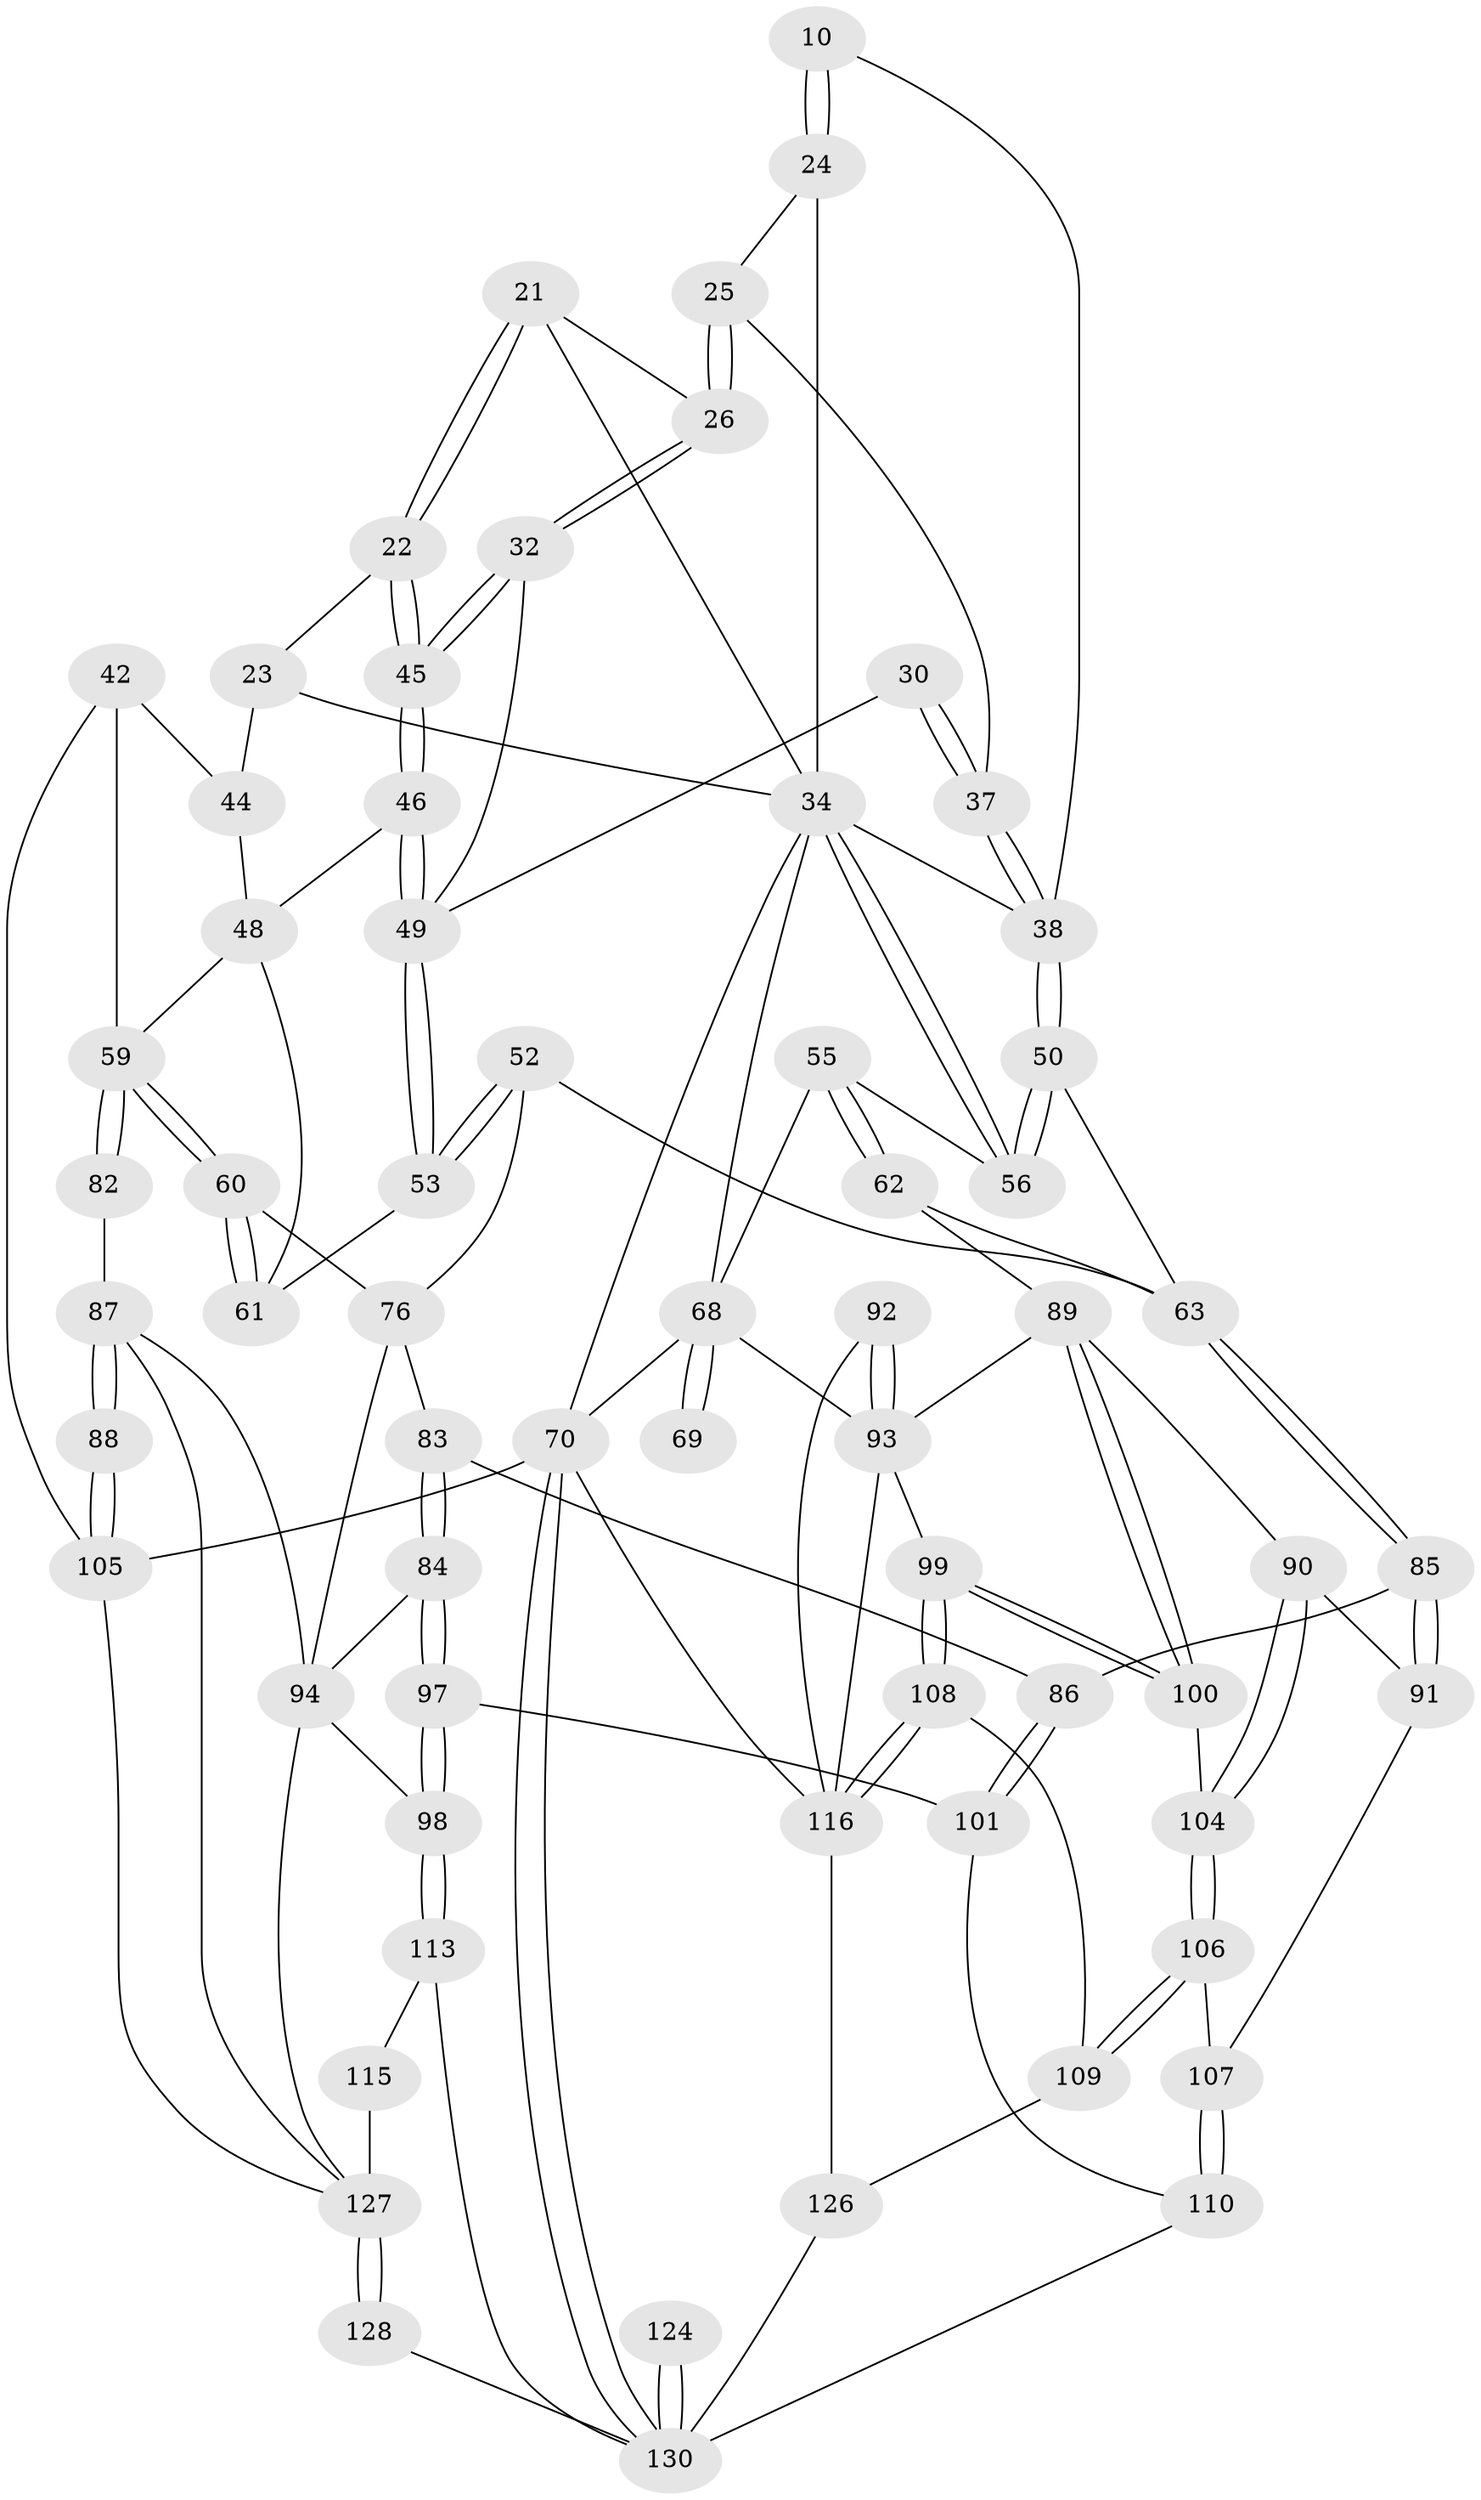 // original degree distribution, {4: 0.23846153846153847, 5: 0.5, 3: 0.023076923076923078, 6: 0.23846153846153847}
// Generated by graph-tools (version 1.1) at 2025/01/03/09/25 05:01:42]
// undirected, 65 vertices, 147 edges
graph export_dot {
graph [start="1"]
  node [color=gray90,style=filled];
  10 [pos="+0.6782051923642067+0.12725078958034"];
  21 [pos="+0.4349820274578655+0.13157235730893274"];
  22 [pos="+0.34143695601130075+0.18691230352753505"];
  23 [pos="+0.31761184920365204+0.17320089785806383",super="+14"];
  24 [pos="+0.556590705151883+0.10672722924395997",super="+6"];
  25 [pos="+0.5555456622047235+0.11044484362561499"];
  26 [pos="+0.4773800468259464+0.17513381796409466"];
  30 [pos="+0.5306152271679302+0.24088528835777592"];
  32 [pos="+0.47689734122798483+0.19127959832225727"];
  34 [pos="+0.761574820977242+0.2529120663489191",super="+33"];
  37 [pos="+0.585344334688028+0.2670004044984758",super="+28+29"];
  38 [pos="+0.5873907422693139+0.2693283043987863",super="+35+27"];
  42 [pos="+0+0.36464173778370673",super="+41+18"];
  44 [pos="+0.2346658036936082+0.2771130000166471",super="+36+19"];
  45 [pos="+0.3907351366809234+0.2545837909164673"];
  46 [pos="+0.3912003675463605+0.27922358190510566"];
  48 [pos="+0.23532301817601292+0.27799105039729805",super="+47"];
  49 [pos="+0.43920644066942827+0.31360895532317357",super="+31"];
  50 [pos="+0.6006811310943099+0.35288454048037704"];
  52 [pos="+0.5378994166638595+0.4326845521225005"];
  53 [pos="+0.49231202210740455+0.40115154170769574"];
  55 [pos="+0.8058434469187447+0.3627636813811379"];
  56 [pos="+0.7601455647498894+0.27764824183628317"];
  59 [pos="+0.25409100834413073+0.44038266205013915",super="+57+58"];
  60 [pos="+0.31283088721022956+0.4231662903550852"];
  61 [pos="+0.3241499380459144+0.4117067561862841"];
  62 [pos="+0.6482069756022782+0.45817352337787703"];
  63 [pos="+0.5954212487309688+0.454112584287969",super="+51"];
  68 [pos="+1+0.2992594771842944",super="+39+64"];
  69 [pos="+0.8965750546021164+0.4075389930671509"];
  70 [pos="+1+1",super="+11"];
  76 [pos="+0.3806197934070455+0.496367529429546",super="+75"];
  82 [pos="+0.22578453660855166+0.4651777249329562"];
  83 [pos="+0.4429364024738561+0.5523017446295324"];
  84 [pos="+0.3855613332293199+0.6119178950604856"];
  85 [pos="+0.5945569637351473+0.47227962336570806"];
  86 [pos="+0.49466688040479856+0.6017145514028712"];
  87 [pos="+0.018906204393598212+0.6852176535103452",super="+81"];
  88 [pos="+0+0.6312906598610876"];
  89 [pos="+0.7715436544825274+0.562676781914383",super="+67"];
  90 [pos="+0.6744139297873247+0.6104490117740833"];
  91 [pos="+0.6152572271862152+0.5932579356503604"];
  92 [pos="+0.9862077512311266+0.6605610726778522"];
  93 [pos="+0.9552311266719978+0.6603346778416196",super="+66+65+78+74"];
  94 [pos="+0.26646478719067734+0.6894604793305579",super="+80"];
  97 [pos="+0.38638648044597085+0.6334572380061267"];
  98 [pos="+0.3025558660166632+0.7000333244622372"];
  99 [pos="+0.9221784631834695+0.6781996925327843"];
  100 [pos="+0.7633840881702013+0.6337977110787335"];
  101 [pos="+0.48661686281501604+0.6784189040181192"];
  104 [pos="+0.7352159841630735+0.6840051578893266"];
  105 [pos="+0+1",super="+13+43"];
  106 [pos="+0.7296510231564116+0.740011935655408"];
  107 [pos="+0.725965893985747+0.7393880717892302",super="+102"];
  108 [pos="+0.8587248764495105+0.7274228007924114"];
  109 [pos="+0.7355924088809174+0.7467086591360795"];
  110 [pos="+0.5328172996509736+0.7374145331109693",super="+103"];
  113 [pos="+0.3533920764091183+0.7947508687339562"];
  115 [pos="+0.21244174312775913+0.8258597608488866",super="+114"];
  116 [pos="+0.8672201479333483+0.8267731505394827",super="+73"];
  124 [pos="+0.5772620638434406+1"];
  126 [pos="+0.9033072963282117+0.8902032694685256",super="+120+117"];
  127 [pos="+0.3268384509083686+0.888411662357569",super="+123+122+95"];
  128 [pos="+0.3075657533635778+1"];
  130 [pos="+1+1",super="+129+118+125"];
  10 -- 24 [weight=2];
  10 -- 24;
  10 -- 38;
  21 -- 22;
  21 -- 22;
  21 -- 26;
  21 -- 34;
  22 -- 23;
  22 -- 45;
  22 -- 45;
  23 -- 44 [weight=2];
  23 -- 34;
  24 -- 25;
  24 -- 34;
  25 -- 26;
  25 -- 26;
  25 -- 37;
  26 -- 32;
  26 -- 32;
  30 -- 37 [weight=2];
  30 -- 37;
  30 -- 49;
  32 -- 45;
  32 -- 45;
  32 -- 49;
  34 -- 56;
  34 -- 56;
  34 -- 38 [weight=2];
  34 -- 68;
  34 -- 70;
  37 -- 38 [weight=2];
  37 -- 38;
  38 -- 50;
  38 -- 50;
  42 -- 105 [weight=3];
  42 -- 44 [weight=3];
  42 -- 59;
  44 -- 48;
  45 -- 46;
  45 -- 46;
  46 -- 49;
  46 -- 49;
  46 -- 48;
  48 -- 59;
  48 -- 61;
  49 -- 53;
  49 -- 53;
  50 -- 56;
  50 -- 56;
  50 -- 63;
  52 -- 53;
  52 -- 53;
  52 -- 63;
  52 -- 76;
  53 -- 61;
  55 -- 56;
  55 -- 62;
  55 -- 62;
  55 -- 68;
  59 -- 60;
  59 -- 60;
  59 -- 82 [weight=2];
  59 -- 82;
  60 -- 61;
  60 -- 61;
  60 -- 76;
  62 -- 63;
  62 -- 89;
  63 -- 85;
  63 -- 85;
  68 -- 69 [weight=2];
  68 -- 69;
  68 -- 70;
  68 -- 93 [weight=2];
  70 -- 130;
  70 -- 130;
  70 -- 105 [weight=2];
  70 -- 116;
  76 -- 83;
  76 -- 94;
  82 -- 87;
  83 -- 84;
  83 -- 84;
  83 -- 86;
  84 -- 97;
  84 -- 97;
  84 -- 94;
  85 -- 86;
  85 -- 91;
  85 -- 91;
  86 -- 101;
  86 -- 101;
  87 -- 88;
  87 -- 88;
  87 -- 127;
  87 -- 94;
  88 -- 105 [weight=2];
  88 -- 105;
  89 -- 90;
  89 -- 100;
  89 -- 100;
  89 -- 93;
  90 -- 91;
  90 -- 104;
  90 -- 104;
  91 -- 107;
  92 -- 93 [weight=2];
  92 -- 93;
  92 -- 116;
  93 -- 99;
  93 -- 116;
  94 -- 98;
  94 -- 127;
  97 -- 98;
  97 -- 98;
  97 -- 101;
  98 -- 113;
  98 -- 113;
  99 -- 100;
  99 -- 100;
  99 -- 108;
  99 -- 108;
  100 -- 104;
  101 -- 110;
  104 -- 106;
  104 -- 106;
  105 -- 127;
  106 -- 107;
  106 -- 109;
  106 -- 109;
  107 -- 110 [weight=2];
  107 -- 110;
  108 -- 109;
  108 -- 116;
  108 -- 116;
  109 -- 126;
  110 -- 130;
  113 -- 115;
  113 -- 130;
  115 -- 127 [weight=3];
  116 -- 126 [weight=2];
  124 -- 130 [weight=3];
  124 -- 130;
  126 -- 130 [weight=2];
  127 -- 128 [weight=2];
  127 -- 128;
  128 -- 130;
}
